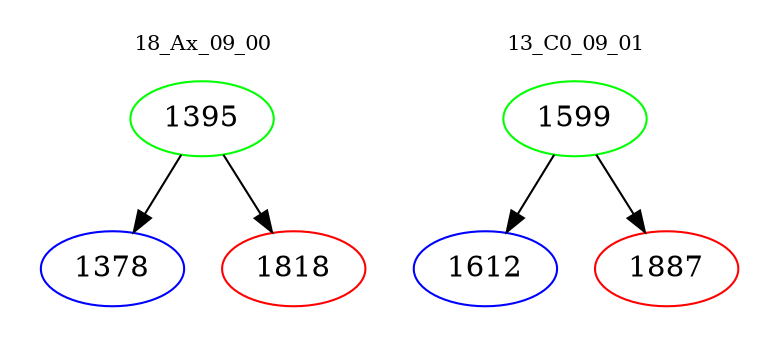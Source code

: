 digraph{
subgraph cluster_0 {
color = white
label = "18_Ax_09_00";
fontsize=10;
T0_1395 [label="1395", color="green"]
T0_1395 -> T0_1378 [color="black"]
T0_1378 [label="1378", color="blue"]
T0_1395 -> T0_1818 [color="black"]
T0_1818 [label="1818", color="red"]
}
subgraph cluster_1 {
color = white
label = "13_C0_09_01";
fontsize=10;
T1_1599 [label="1599", color="green"]
T1_1599 -> T1_1612 [color="black"]
T1_1612 [label="1612", color="blue"]
T1_1599 -> T1_1887 [color="black"]
T1_1887 [label="1887", color="red"]
}
}
